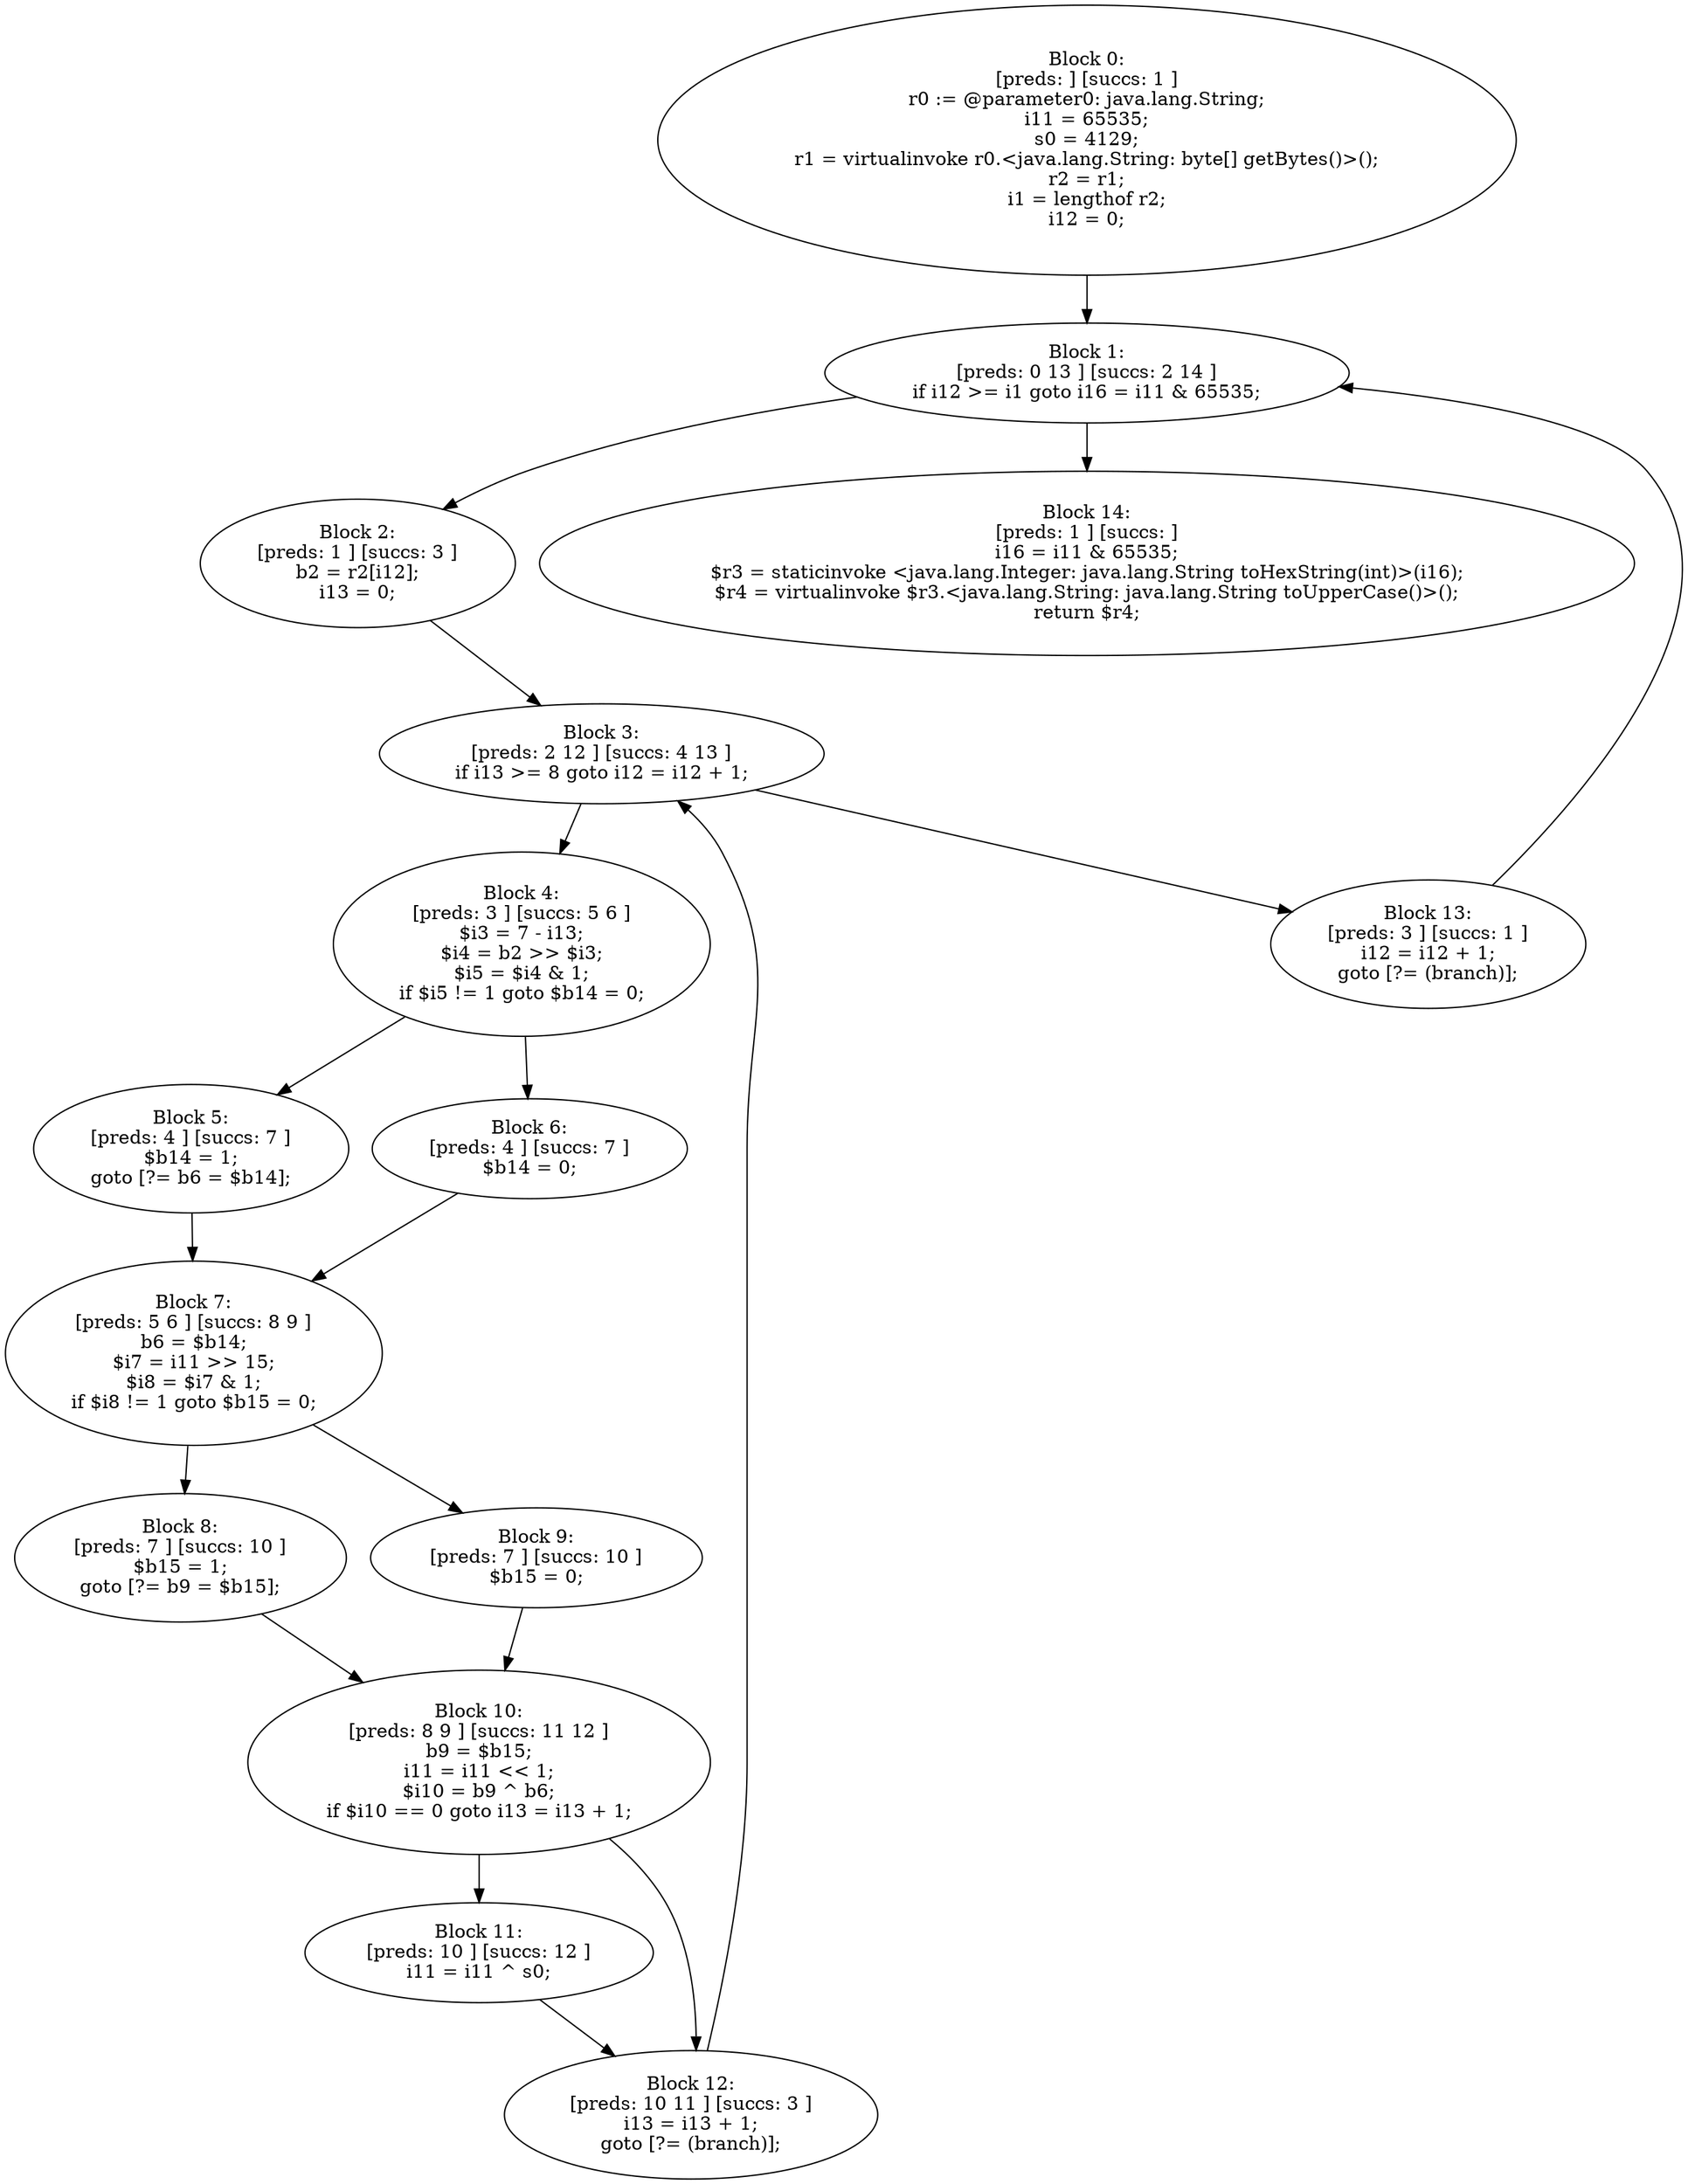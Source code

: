 digraph "unitGraph" {
    "Block 0:
[preds: ] [succs: 1 ]
r0 := @parameter0: java.lang.String;
i11 = 65535;
s0 = 4129;
r1 = virtualinvoke r0.<java.lang.String: byte[] getBytes()>();
r2 = r1;
i1 = lengthof r2;
i12 = 0;
"
    "Block 1:
[preds: 0 13 ] [succs: 2 14 ]
if i12 >= i1 goto i16 = i11 & 65535;
"
    "Block 2:
[preds: 1 ] [succs: 3 ]
b2 = r2[i12];
i13 = 0;
"
    "Block 3:
[preds: 2 12 ] [succs: 4 13 ]
if i13 >= 8 goto i12 = i12 + 1;
"
    "Block 4:
[preds: 3 ] [succs: 5 6 ]
$i3 = 7 - i13;
$i4 = b2 >> $i3;
$i5 = $i4 & 1;
if $i5 != 1 goto $b14 = 0;
"
    "Block 5:
[preds: 4 ] [succs: 7 ]
$b14 = 1;
goto [?= b6 = $b14];
"
    "Block 6:
[preds: 4 ] [succs: 7 ]
$b14 = 0;
"
    "Block 7:
[preds: 5 6 ] [succs: 8 9 ]
b6 = $b14;
$i7 = i11 >> 15;
$i8 = $i7 & 1;
if $i8 != 1 goto $b15 = 0;
"
    "Block 8:
[preds: 7 ] [succs: 10 ]
$b15 = 1;
goto [?= b9 = $b15];
"
    "Block 9:
[preds: 7 ] [succs: 10 ]
$b15 = 0;
"
    "Block 10:
[preds: 8 9 ] [succs: 11 12 ]
b9 = $b15;
i11 = i11 << 1;
$i10 = b9 ^ b6;
if $i10 == 0 goto i13 = i13 + 1;
"
    "Block 11:
[preds: 10 ] [succs: 12 ]
i11 = i11 ^ s0;
"
    "Block 12:
[preds: 10 11 ] [succs: 3 ]
i13 = i13 + 1;
goto [?= (branch)];
"
    "Block 13:
[preds: 3 ] [succs: 1 ]
i12 = i12 + 1;
goto [?= (branch)];
"
    "Block 14:
[preds: 1 ] [succs: ]
i16 = i11 & 65535;
$r3 = staticinvoke <java.lang.Integer: java.lang.String toHexString(int)>(i16);
$r4 = virtualinvoke $r3.<java.lang.String: java.lang.String toUpperCase()>();
return $r4;
"
    "Block 0:
[preds: ] [succs: 1 ]
r0 := @parameter0: java.lang.String;
i11 = 65535;
s0 = 4129;
r1 = virtualinvoke r0.<java.lang.String: byte[] getBytes()>();
r2 = r1;
i1 = lengthof r2;
i12 = 0;
"->"Block 1:
[preds: 0 13 ] [succs: 2 14 ]
if i12 >= i1 goto i16 = i11 & 65535;
";
    "Block 1:
[preds: 0 13 ] [succs: 2 14 ]
if i12 >= i1 goto i16 = i11 & 65535;
"->"Block 2:
[preds: 1 ] [succs: 3 ]
b2 = r2[i12];
i13 = 0;
";
    "Block 1:
[preds: 0 13 ] [succs: 2 14 ]
if i12 >= i1 goto i16 = i11 & 65535;
"->"Block 14:
[preds: 1 ] [succs: ]
i16 = i11 & 65535;
$r3 = staticinvoke <java.lang.Integer: java.lang.String toHexString(int)>(i16);
$r4 = virtualinvoke $r3.<java.lang.String: java.lang.String toUpperCase()>();
return $r4;
";
    "Block 2:
[preds: 1 ] [succs: 3 ]
b2 = r2[i12];
i13 = 0;
"->"Block 3:
[preds: 2 12 ] [succs: 4 13 ]
if i13 >= 8 goto i12 = i12 + 1;
";
    "Block 3:
[preds: 2 12 ] [succs: 4 13 ]
if i13 >= 8 goto i12 = i12 + 1;
"->"Block 4:
[preds: 3 ] [succs: 5 6 ]
$i3 = 7 - i13;
$i4 = b2 >> $i3;
$i5 = $i4 & 1;
if $i5 != 1 goto $b14 = 0;
";
    "Block 3:
[preds: 2 12 ] [succs: 4 13 ]
if i13 >= 8 goto i12 = i12 + 1;
"->"Block 13:
[preds: 3 ] [succs: 1 ]
i12 = i12 + 1;
goto [?= (branch)];
";
    "Block 4:
[preds: 3 ] [succs: 5 6 ]
$i3 = 7 - i13;
$i4 = b2 >> $i3;
$i5 = $i4 & 1;
if $i5 != 1 goto $b14 = 0;
"->"Block 5:
[preds: 4 ] [succs: 7 ]
$b14 = 1;
goto [?= b6 = $b14];
";
    "Block 4:
[preds: 3 ] [succs: 5 6 ]
$i3 = 7 - i13;
$i4 = b2 >> $i3;
$i5 = $i4 & 1;
if $i5 != 1 goto $b14 = 0;
"->"Block 6:
[preds: 4 ] [succs: 7 ]
$b14 = 0;
";
    "Block 5:
[preds: 4 ] [succs: 7 ]
$b14 = 1;
goto [?= b6 = $b14];
"->"Block 7:
[preds: 5 6 ] [succs: 8 9 ]
b6 = $b14;
$i7 = i11 >> 15;
$i8 = $i7 & 1;
if $i8 != 1 goto $b15 = 0;
";
    "Block 6:
[preds: 4 ] [succs: 7 ]
$b14 = 0;
"->"Block 7:
[preds: 5 6 ] [succs: 8 9 ]
b6 = $b14;
$i7 = i11 >> 15;
$i8 = $i7 & 1;
if $i8 != 1 goto $b15 = 0;
";
    "Block 7:
[preds: 5 6 ] [succs: 8 9 ]
b6 = $b14;
$i7 = i11 >> 15;
$i8 = $i7 & 1;
if $i8 != 1 goto $b15 = 0;
"->"Block 8:
[preds: 7 ] [succs: 10 ]
$b15 = 1;
goto [?= b9 = $b15];
";
    "Block 7:
[preds: 5 6 ] [succs: 8 9 ]
b6 = $b14;
$i7 = i11 >> 15;
$i8 = $i7 & 1;
if $i8 != 1 goto $b15 = 0;
"->"Block 9:
[preds: 7 ] [succs: 10 ]
$b15 = 0;
";
    "Block 8:
[preds: 7 ] [succs: 10 ]
$b15 = 1;
goto [?= b9 = $b15];
"->"Block 10:
[preds: 8 9 ] [succs: 11 12 ]
b9 = $b15;
i11 = i11 << 1;
$i10 = b9 ^ b6;
if $i10 == 0 goto i13 = i13 + 1;
";
    "Block 9:
[preds: 7 ] [succs: 10 ]
$b15 = 0;
"->"Block 10:
[preds: 8 9 ] [succs: 11 12 ]
b9 = $b15;
i11 = i11 << 1;
$i10 = b9 ^ b6;
if $i10 == 0 goto i13 = i13 + 1;
";
    "Block 10:
[preds: 8 9 ] [succs: 11 12 ]
b9 = $b15;
i11 = i11 << 1;
$i10 = b9 ^ b6;
if $i10 == 0 goto i13 = i13 + 1;
"->"Block 11:
[preds: 10 ] [succs: 12 ]
i11 = i11 ^ s0;
";
    "Block 10:
[preds: 8 9 ] [succs: 11 12 ]
b9 = $b15;
i11 = i11 << 1;
$i10 = b9 ^ b6;
if $i10 == 0 goto i13 = i13 + 1;
"->"Block 12:
[preds: 10 11 ] [succs: 3 ]
i13 = i13 + 1;
goto [?= (branch)];
";
    "Block 11:
[preds: 10 ] [succs: 12 ]
i11 = i11 ^ s0;
"->"Block 12:
[preds: 10 11 ] [succs: 3 ]
i13 = i13 + 1;
goto [?= (branch)];
";
    "Block 12:
[preds: 10 11 ] [succs: 3 ]
i13 = i13 + 1;
goto [?= (branch)];
"->"Block 3:
[preds: 2 12 ] [succs: 4 13 ]
if i13 >= 8 goto i12 = i12 + 1;
";
    "Block 13:
[preds: 3 ] [succs: 1 ]
i12 = i12 + 1;
goto [?= (branch)];
"->"Block 1:
[preds: 0 13 ] [succs: 2 14 ]
if i12 >= i1 goto i16 = i11 & 65535;
";
}
